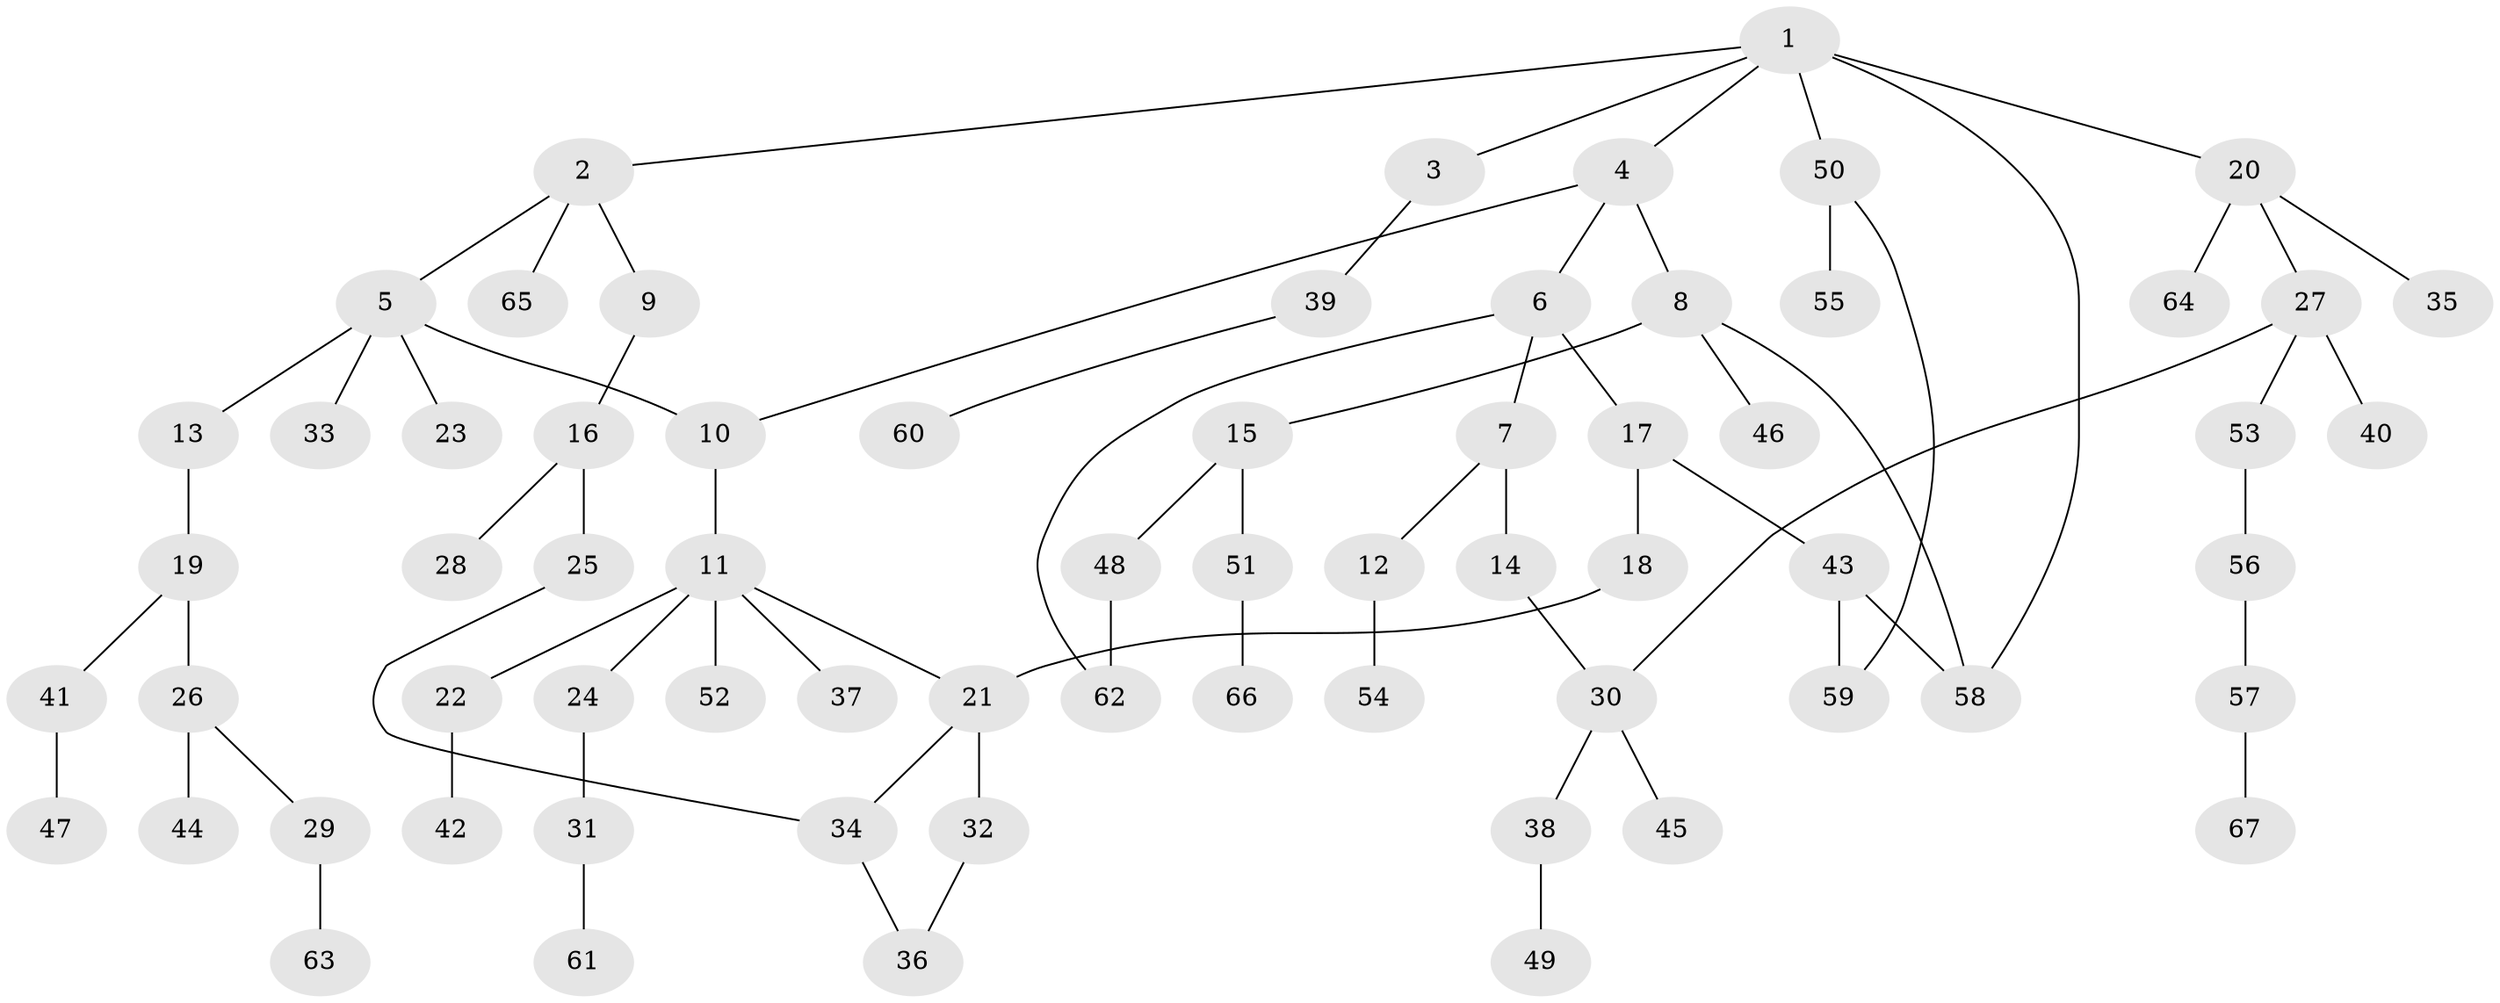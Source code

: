 // coarse degree distribution, {8: 0.021739130434782608, 2: 0.1956521739130435, 6: 0.043478260869565216, 3: 0.2608695652173913, 5: 0.021739130434782608, 4: 0.043478260869565216, 1: 0.41304347826086957}
// Generated by graph-tools (version 1.1) at 2025/23/03/03/25 07:23:31]
// undirected, 67 vertices, 75 edges
graph export_dot {
graph [start="1"]
  node [color=gray90,style=filled];
  1;
  2;
  3;
  4;
  5;
  6;
  7;
  8;
  9;
  10;
  11;
  12;
  13;
  14;
  15;
  16;
  17;
  18;
  19;
  20;
  21;
  22;
  23;
  24;
  25;
  26;
  27;
  28;
  29;
  30;
  31;
  32;
  33;
  34;
  35;
  36;
  37;
  38;
  39;
  40;
  41;
  42;
  43;
  44;
  45;
  46;
  47;
  48;
  49;
  50;
  51;
  52;
  53;
  54;
  55;
  56;
  57;
  58;
  59;
  60;
  61;
  62;
  63;
  64;
  65;
  66;
  67;
  1 -- 2;
  1 -- 3;
  1 -- 4;
  1 -- 20;
  1 -- 50;
  1 -- 58;
  2 -- 5;
  2 -- 9;
  2 -- 65;
  3 -- 39;
  4 -- 6;
  4 -- 8;
  4 -- 10;
  5 -- 10;
  5 -- 13;
  5 -- 23;
  5 -- 33;
  6 -- 7;
  6 -- 17;
  6 -- 62;
  7 -- 12;
  7 -- 14;
  8 -- 15;
  8 -- 46;
  8 -- 58;
  9 -- 16;
  10 -- 11;
  11 -- 21;
  11 -- 22;
  11 -- 24;
  11 -- 37;
  11 -- 52;
  12 -- 54;
  13 -- 19;
  14 -- 30;
  15 -- 48;
  15 -- 51;
  16 -- 25;
  16 -- 28;
  17 -- 18;
  17 -- 43;
  18 -- 21;
  19 -- 26;
  19 -- 41;
  20 -- 27;
  20 -- 35;
  20 -- 64;
  21 -- 32;
  21 -- 34;
  22 -- 42;
  24 -- 31;
  25 -- 34;
  26 -- 29;
  26 -- 44;
  27 -- 30;
  27 -- 40;
  27 -- 53;
  29 -- 63;
  30 -- 38;
  30 -- 45;
  31 -- 61;
  32 -- 36;
  34 -- 36;
  38 -- 49;
  39 -- 60;
  41 -- 47;
  43 -- 58;
  43 -- 59;
  48 -- 62;
  50 -- 55;
  50 -- 59;
  51 -- 66;
  53 -- 56;
  56 -- 57;
  57 -- 67;
}
